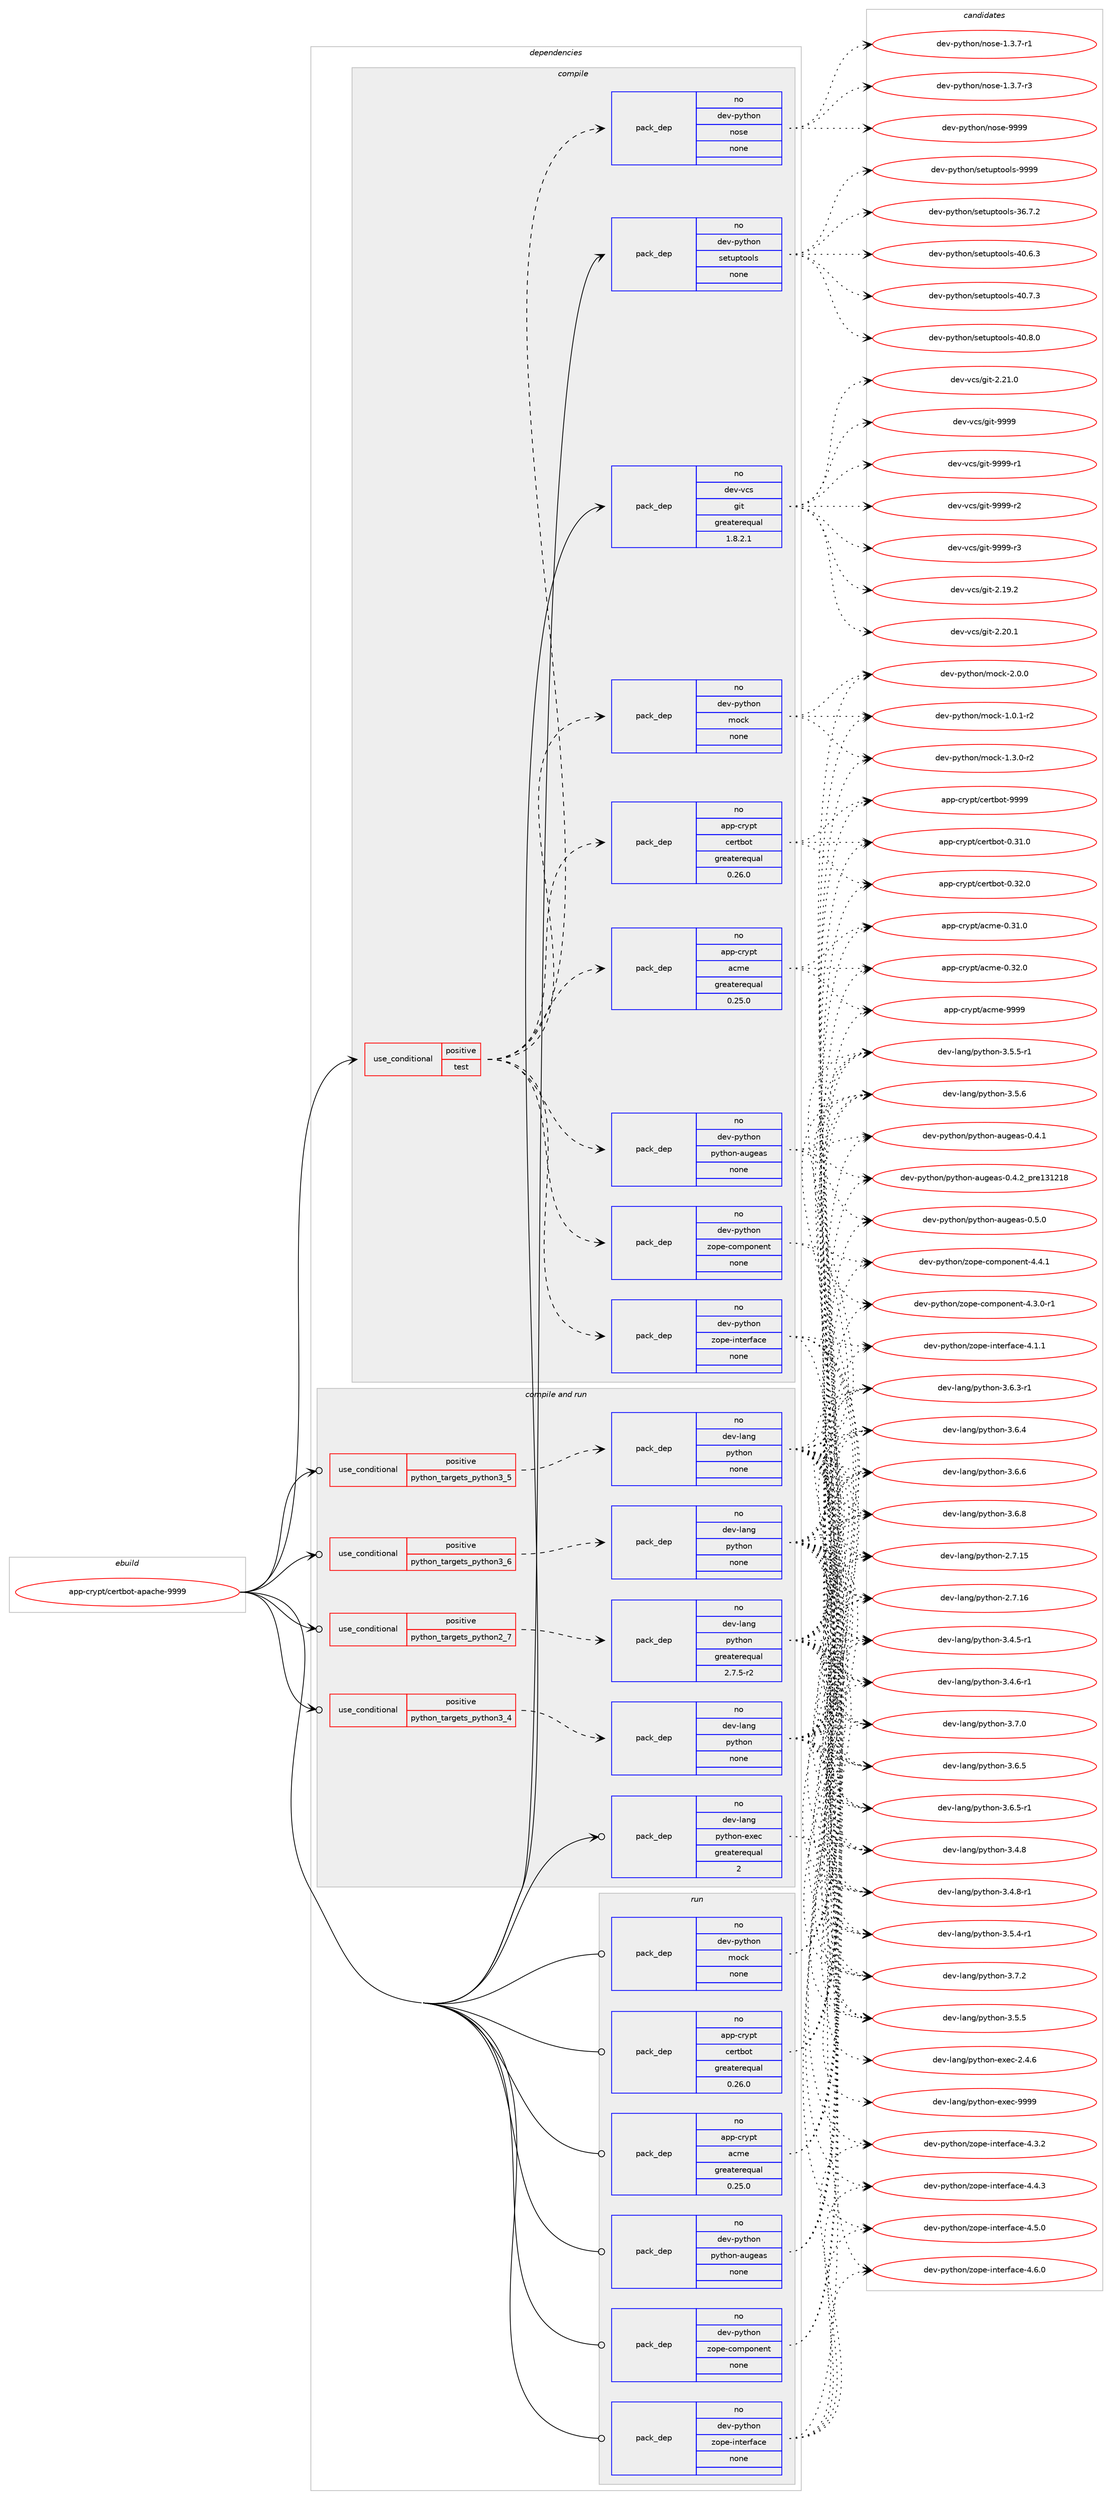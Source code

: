 digraph prolog {

# *************
# Graph options
# *************

newrank=true;
concentrate=true;
compound=true;
graph [rankdir=LR,fontname=Helvetica,fontsize=10,ranksep=1.5];#, ranksep=2.5, nodesep=0.2];
edge  [arrowhead=vee];
node  [fontname=Helvetica,fontsize=10];

# **********
# The ebuild
# **********

subgraph cluster_leftcol {
color=gray;
rank=same;
label=<<i>ebuild</i>>;
id [label="app-crypt/certbot-apache-9999", color=red, width=4, href="../app-crypt/certbot-apache-9999.svg"];
}

# ****************
# The dependencies
# ****************

subgraph cluster_midcol {
color=gray;
label=<<i>dependencies</i>>;
subgraph cluster_compile {
fillcolor="#eeeeee";
style=filled;
label=<<i>compile</i>>;
subgraph cond347575 {
dependency1275216 [label=<<TABLE BORDER="0" CELLBORDER="1" CELLSPACING="0" CELLPADDING="4"><TR><TD ROWSPAN="3" CELLPADDING="10">use_conditional</TD></TR><TR><TD>positive</TD></TR><TR><TD>test</TD></TR></TABLE>>, shape=none, color=red];
subgraph pack907838 {
dependency1275217 [label=<<TABLE BORDER="0" CELLBORDER="1" CELLSPACING="0" CELLPADDING="4" WIDTH="220"><TR><TD ROWSPAN="6" CELLPADDING="30">pack_dep</TD></TR><TR><TD WIDTH="110">no</TD></TR><TR><TD>app-crypt</TD></TR><TR><TD>certbot</TD></TR><TR><TD>greaterequal</TD></TR><TR><TD>0.26.0</TD></TR></TABLE>>, shape=none, color=blue];
}
dependency1275216:e -> dependency1275217:w [weight=20,style="dashed",arrowhead="vee"];
subgraph pack907839 {
dependency1275218 [label=<<TABLE BORDER="0" CELLBORDER="1" CELLSPACING="0" CELLPADDING="4" WIDTH="220"><TR><TD ROWSPAN="6" CELLPADDING="30">pack_dep</TD></TR><TR><TD WIDTH="110">no</TD></TR><TR><TD>app-crypt</TD></TR><TR><TD>acme</TD></TR><TR><TD>greaterequal</TD></TR><TR><TD>0.25.0</TD></TR></TABLE>>, shape=none, color=blue];
}
dependency1275216:e -> dependency1275218:w [weight=20,style="dashed",arrowhead="vee"];
subgraph pack907840 {
dependency1275219 [label=<<TABLE BORDER="0" CELLBORDER="1" CELLSPACING="0" CELLPADDING="4" WIDTH="220"><TR><TD ROWSPAN="6" CELLPADDING="30">pack_dep</TD></TR><TR><TD WIDTH="110">no</TD></TR><TR><TD>dev-python</TD></TR><TR><TD>mock</TD></TR><TR><TD>none</TD></TR><TR><TD></TD></TR></TABLE>>, shape=none, color=blue];
}
dependency1275216:e -> dependency1275219:w [weight=20,style="dashed",arrowhead="vee"];
subgraph pack907841 {
dependency1275220 [label=<<TABLE BORDER="0" CELLBORDER="1" CELLSPACING="0" CELLPADDING="4" WIDTH="220"><TR><TD ROWSPAN="6" CELLPADDING="30">pack_dep</TD></TR><TR><TD WIDTH="110">no</TD></TR><TR><TD>dev-python</TD></TR><TR><TD>python-augeas</TD></TR><TR><TD>none</TD></TR><TR><TD></TD></TR></TABLE>>, shape=none, color=blue];
}
dependency1275216:e -> dependency1275220:w [weight=20,style="dashed",arrowhead="vee"];
subgraph pack907842 {
dependency1275221 [label=<<TABLE BORDER="0" CELLBORDER="1" CELLSPACING="0" CELLPADDING="4" WIDTH="220"><TR><TD ROWSPAN="6" CELLPADDING="30">pack_dep</TD></TR><TR><TD WIDTH="110">no</TD></TR><TR><TD>dev-python</TD></TR><TR><TD>zope-component</TD></TR><TR><TD>none</TD></TR><TR><TD></TD></TR></TABLE>>, shape=none, color=blue];
}
dependency1275216:e -> dependency1275221:w [weight=20,style="dashed",arrowhead="vee"];
subgraph pack907843 {
dependency1275222 [label=<<TABLE BORDER="0" CELLBORDER="1" CELLSPACING="0" CELLPADDING="4" WIDTH="220"><TR><TD ROWSPAN="6" CELLPADDING="30">pack_dep</TD></TR><TR><TD WIDTH="110">no</TD></TR><TR><TD>dev-python</TD></TR><TR><TD>zope-interface</TD></TR><TR><TD>none</TD></TR><TR><TD></TD></TR></TABLE>>, shape=none, color=blue];
}
dependency1275216:e -> dependency1275222:w [weight=20,style="dashed",arrowhead="vee"];
subgraph pack907844 {
dependency1275223 [label=<<TABLE BORDER="0" CELLBORDER="1" CELLSPACING="0" CELLPADDING="4" WIDTH="220"><TR><TD ROWSPAN="6" CELLPADDING="30">pack_dep</TD></TR><TR><TD WIDTH="110">no</TD></TR><TR><TD>dev-python</TD></TR><TR><TD>nose</TD></TR><TR><TD>none</TD></TR><TR><TD></TD></TR></TABLE>>, shape=none, color=blue];
}
dependency1275216:e -> dependency1275223:w [weight=20,style="dashed",arrowhead="vee"];
}
id:e -> dependency1275216:w [weight=20,style="solid",arrowhead="vee"];
subgraph pack907845 {
dependency1275224 [label=<<TABLE BORDER="0" CELLBORDER="1" CELLSPACING="0" CELLPADDING="4" WIDTH="220"><TR><TD ROWSPAN="6" CELLPADDING="30">pack_dep</TD></TR><TR><TD WIDTH="110">no</TD></TR><TR><TD>dev-python</TD></TR><TR><TD>setuptools</TD></TR><TR><TD>none</TD></TR><TR><TD></TD></TR></TABLE>>, shape=none, color=blue];
}
id:e -> dependency1275224:w [weight=20,style="solid",arrowhead="vee"];
subgraph pack907846 {
dependency1275225 [label=<<TABLE BORDER="0" CELLBORDER="1" CELLSPACING="0" CELLPADDING="4" WIDTH="220"><TR><TD ROWSPAN="6" CELLPADDING="30">pack_dep</TD></TR><TR><TD WIDTH="110">no</TD></TR><TR><TD>dev-vcs</TD></TR><TR><TD>git</TD></TR><TR><TD>greaterequal</TD></TR><TR><TD>1.8.2.1</TD></TR></TABLE>>, shape=none, color=blue];
}
id:e -> dependency1275225:w [weight=20,style="solid",arrowhead="vee"];
}
subgraph cluster_compileandrun {
fillcolor="#eeeeee";
style=filled;
label=<<i>compile and run</i>>;
subgraph cond347576 {
dependency1275226 [label=<<TABLE BORDER="0" CELLBORDER="1" CELLSPACING="0" CELLPADDING="4"><TR><TD ROWSPAN="3" CELLPADDING="10">use_conditional</TD></TR><TR><TD>positive</TD></TR><TR><TD>python_targets_python2_7</TD></TR></TABLE>>, shape=none, color=red];
subgraph pack907847 {
dependency1275227 [label=<<TABLE BORDER="0" CELLBORDER="1" CELLSPACING="0" CELLPADDING="4" WIDTH="220"><TR><TD ROWSPAN="6" CELLPADDING="30">pack_dep</TD></TR><TR><TD WIDTH="110">no</TD></TR><TR><TD>dev-lang</TD></TR><TR><TD>python</TD></TR><TR><TD>greaterequal</TD></TR><TR><TD>2.7.5-r2</TD></TR></TABLE>>, shape=none, color=blue];
}
dependency1275226:e -> dependency1275227:w [weight=20,style="dashed",arrowhead="vee"];
}
id:e -> dependency1275226:w [weight=20,style="solid",arrowhead="odotvee"];
subgraph cond347577 {
dependency1275228 [label=<<TABLE BORDER="0" CELLBORDER="1" CELLSPACING="0" CELLPADDING="4"><TR><TD ROWSPAN="3" CELLPADDING="10">use_conditional</TD></TR><TR><TD>positive</TD></TR><TR><TD>python_targets_python3_4</TD></TR></TABLE>>, shape=none, color=red];
subgraph pack907848 {
dependency1275229 [label=<<TABLE BORDER="0" CELLBORDER="1" CELLSPACING="0" CELLPADDING="4" WIDTH="220"><TR><TD ROWSPAN="6" CELLPADDING="30">pack_dep</TD></TR><TR><TD WIDTH="110">no</TD></TR><TR><TD>dev-lang</TD></TR><TR><TD>python</TD></TR><TR><TD>none</TD></TR><TR><TD></TD></TR></TABLE>>, shape=none, color=blue];
}
dependency1275228:e -> dependency1275229:w [weight=20,style="dashed",arrowhead="vee"];
}
id:e -> dependency1275228:w [weight=20,style="solid",arrowhead="odotvee"];
subgraph cond347578 {
dependency1275230 [label=<<TABLE BORDER="0" CELLBORDER="1" CELLSPACING="0" CELLPADDING="4"><TR><TD ROWSPAN="3" CELLPADDING="10">use_conditional</TD></TR><TR><TD>positive</TD></TR><TR><TD>python_targets_python3_5</TD></TR></TABLE>>, shape=none, color=red];
subgraph pack907849 {
dependency1275231 [label=<<TABLE BORDER="0" CELLBORDER="1" CELLSPACING="0" CELLPADDING="4" WIDTH="220"><TR><TD ROWSPAN="6" CELLPADDING="30">pack_dep</TD></TR><TR><TD WIDTH="110">no</TD></TR><TR><TD>dev-lang</TD></TR><TR><TD>python</TD></TR><TR><TD>none</TD></TR><TR><TD></TD></TR></TABLE>>, shape=none, color=blue];
}
dependency1275230:e -> dependency1275231:w [weight=20,style="dashed",arrowhead="vee"];
}
id:e -> dependency1275230:w [weight=20,style="solid",arrowhead="odotvee"];
subgraph cond347579 {
dependency1275232 [label=<<TABLE BORDER="0" CELLBORDER="1" CELLSPACING="0" CELLPADDING="4"><TR><TD ROWSPAN="3" CELLPADDING="10">use_conditional</TD></TR><TR><TD>positive</TD></TR><TR><TD>python_targets_python3_6</TD></TR></TABLE>>, shape=none, color=red];
subgraph pack907850 {
dependency1275233 [label=<<TABLE BORDER="0" CELLBORDER="1" CELLSPACING="0" CELLPADDING="4" WIDTH="220"><TR><TD ROWSPAN="6" CELLPADDING="30">pack_dep</TD></TR><TR><TD WIDTH="110">no</TD></TR><TR><TD>dev-lang</TD></TR><TR><TD>python</TD></TR><TR><TD>none</TD></TR><TR><TD></TD></TR></TABLE>>, shape=none, color=blue];
}
dependency1275232:e -> dependency1275233:w [weight=20,style="dashed",arrowhead="vee"];
}
id:e -> dependency1275232:w [weight=20,style="solid",arrowhead="odotvee"];
subgraph pack907851 {
dependency1275234 [label=<<TABLE BORDER="0" CELLBORDER="1" CELLSPACING="0" CELLPADDING="4" WIDTH="220"><TR><TD ROWSPAN="6" CELLPADDING="30">pack_dep</TD></TR><TR><TD WIDTH="110">no</TD></TR><TR><TD>dev-lang</TD></TR><TR><TD>python-exec</TD></TR><TR><TD>greaterequal</TD></TR><TR><TD>2</TD></TR></TABLE>>, shape=none, color=blue];
}
id:e -> dependency1275234:w [weight=20,style="solid",arrowhead="odotvee"];
}
subgraph cluster_run {
fillcolor="#eeeeee";
style=filled;
label=<<i>run</i>>;
subgraph pack907852 {
dependency1275235 [label=<<TABLE BORDER="0" CELLBORDER="1" CELLSPACING="0" CELLPADDING="4" WIDTH="220"><TR><TD ROWSPAN="6" CELLPADDING="30">pack_dep</TD></TR><TR><TD WIDTH="110">no</TD></TR><TR><TD>app-crypt</TD></TR><TR><TD>acme</TD></TR><TR><TD>greaterequal</TD></TR><TR><TD>0.25.0</TD></TR></TABLE>>, shape=none, color=blue];
}
id:e -> dependency1275235:w [weight=20,style="solid",arrowhead="odot"];
subgraph pack907853 {
dependency1275236 [label=<<TABLE BORDER="0" CELLBORDER="1" CELLSPACING="0" CELLPADDING="4" WIDTH="220"><TR><TD ROWSPAN="6" CELLPADDING="30">pack_dep</TD></TR><TR><TD WIDTH="110">no</TD></TR><TR><TD>app-crypt</TD></TR><TR><TD>certbot</TD></TR><TR><TD>greaterequal</TD></TR><TR><TD>0.26.0</TD></TR></TABLE>>, shape=none, color=blue];
}
id:e -> dependency1275236:w [weight=20,style="solid",arrowhead="odot"];
subgraph pack907854 {
dependency1275237 [label=<<TABLE BORDER="0" CELLBORDER="1" CELLSPACING="0" CELLPADDING="4" WIDTH="220"><TR><TD ROWSPAN="6" CELLPADDING="30">pack_dep</TD></TR><TR><TD WIDTH="110">no</TD></TR><TR><TD>dev-python</TD></TR><TR><TD>mock</TD></TR><TR><TD>none</TD></TR><TR><TD></TD></TR></TABLE>>, shape=none, color=blue];
}
id:e -> dependency1275237:w [weight=20,style="solid",arrowhead="odot"];
subgraph pack907855 {
dependency1275238 [label=<<TABLE BORDER="0" CELLBORDER="1" CELLSPACING="0" CELLPADDING="4" WIDTH="220"><TR><TD ROWSPAN="6" CELLPADDING="30">pack_dep</TD></TR><TR><TD WIDTH="110">no</TD></TR><TR><TD>dev-python</TD></TR><TR><TD>python-augeas</TD></TR><TR><TD>none</TD></TR><TR><TD></TD></TR></TABLE>>, shape=none, color=blue];
}
id:e -> dependency1275238:w [weight=20,style="solid",arrowhead="odot"];
subgraph pack907856 {
dependency1275239 [label=<<TABLE BORDER="0" CELLBORDER="1" CELLSPACING="0" CELLPADDING="4" WIDTH="220"><TR><TD ROWSPAN="6" CELLPADDING="30">pack_dep</TD></TR><TR><TD WIDTH="110">no</TD></TR><TR><TD>dev-python</TD></TR><TR><TD>zope-component</TD></TR><TR><TD>none</TD></TR><TR><TD></TD></TR></TABLE>>, shape=none, color=blue];
}
id:e -> dependency1275239:w [weight=20,style="solid",arrowhead="odot"];
subgraph pack907857 {
dependency1275240 [label=<<TABLE BORDER="0" CELLBORDER="1" CELLSPACING="0" CELLPADDING="4" WIDTH="220"><TR><TD ROWSPAN="6" CELLPADDING="30">pack_dep</TD></TR><TR><TD WIDTH="110">no</TD></TR><TR><TD>dev-python</TD></TR><TR><TD>zope-interface</TD></TR><TR><TD>none</TD></TR><TR><TD></TD></TR></TABLE>>, shape=none, color=blue];
}
id:e -> dependency1275240:w [weight=20,style="solid",arrowhead="odot"];
}
}

# **************
# The candidates
# **************

subgraph cluster_choices {
rank=same;
color=gray;
label=<<i>candidates</i>>;

subgraph choice907838 {
color=black;
nodesep=1;
choice97112112459911412111211647991011141169811111645484651494648 [label="app-crypt/certbot-0.31.0", color=red, width=4,href="../app-crypt/certbot-0.31.0.svg"];
choice97112112459911412111211647991011141169811111645484651504648 [label="app-crypt/certbot-0.32.0", color=red, width=4,href="../app-crypt/certbot-0.32.0.svg"];
choice9711211245991141211121164799101114116981111164557575757 [label="app-crypt/certbot-9999", color=red, width=4,href="../app-crypt/certbot-9999.svg"];
dependency1275217:e -> choice97112112459911412111211647991011141169811111645484651494648:w [style=dotted,weight="100"];
dependency1275217:e -> choice97112112459911412111211647991011141169811111645484651504648:w [style=dotted,weight="100"];
dependency1275217:e -> choice9711211245991141211121164799101114116981111164557575757:w [style=dotted,weight="100"];
}
subgraph choice907839 {
color=black;
nodesep=1;
choice97112112459911412111211647979910910145484651494648 [label="app-crypt/acme-0.31.0", color=red, width=4,href="../app-crypt/acme-0.31.0.svg"];
choice97112112459911412111211647979910910145484651504648 [label="app-crypt/acme-0.32.0", color=red, width=4,href="../app-crypt/acme-0.32.0.svg"];
choice9711211245991141211121164797991091014557575757 [label="app-crypt/acme-9999", color=red, width=4,href="../app-crypt/acme-9999.svg"];
dependency1275218:e -> choice97112112459911412111211647979910910145484651494648:w [style=dotted,weight="100"];
dependency1275218:e -> choice97112112459911412111211647979910910145484651504648:w [style=dotted,weight="100"];
dependency1275218:e -> choice9711211245991141211121164797991091014557575757:w [style=dotted,weight="100"];
}
subgraph choice907840 {
color=black;
nodesep=1;
choice1001011184511212111610411111047109111991074549464846494511450 [label="dev-python/mock-1.0.1-r2", color=red, width=4,href="../dev-python/mock-1.0.1-r2.svg"];
choice1001011184511212111610411111047109111991074549465146484511450 [label="dev-python/mock-1.3.0-r2", color=red, width=4,href="../dev-python/mock-1.3.0-r2.svg"];
choice100101118451121211161041111104710911199107455046484648 [label="dev-python/mock-2.0.0", color=red, width=4,href="../dev-python/mock-2.0.0.svg"];
dependency1275219:e -> choice1001011184511212111610411111047109111991074549464846494511450:w [style=dotted,weight="100"];
dependency1275219:e -> choice1001011184511212111610411111047109111991074549465146484511450:w [style=dotted,weight="100"];
dependency1275219:e -> choice100101118451121211161041111104710911199107455046484648:w [style=dotted,weight="100"];
}
subgraph choice907841 {
color=black;
nodesep=1;
choice1001011184511212111610411111047112121116104111110459711710310197115454846524649 [label="dev-python/python-augeas-0.4.1", color=red, width=4,href="../dev-python/python-augeas-0.4.1.svg"];
choice100101118451121211161041111104711212111610411111045971171031019711545484652465095112114101495149504956 [label="dev-python/python-augeas-0.4.2_pre131218", color=red, width=4,href="../dev-python/python-augeas-0.4.2_pre131218.svg"];
choice1001011184511212111610411111047112121116104111110459711710310197115454846534648 [label="dev-python/python-augeas-0.5.0", color=red, width=4,href="../dev-python/python-augeas-0.5.0.svg"];
dependency1275220:e -> choice1001011184511212111610411111047112121116104111110459711710310197115454846524649:w [style=dotted,weight="100"];
dependency1275220:e -> choice100101118451121211161041111104711212111610411111045971171031019711545484652465095112114101495149504956:w [style=dotted,weight="100"];
dependency1275220:e -> choice1001011184511212111610411111047112121116104111110459711710310197115454846534648:w [style=dotted,weight="100"];
}
subgraph choice907842 {
color=black;
nodesep=1;
choice100101118451121211161041111104712211111210145991111091121111101011101164552465146484511449 [label="dev-python/zope-component-4.3.0-r1", color=red, width=4,href="../dev-python/zope-component-4.3.0-r1.svg"];
choice10010111845112121116104111110471221111121014599111109112111110101110116455246524649 [label="dev-python/zope-component-4.4.1", color=red, width=4,href="../dev-python/zope-component-4.4.1.svg"];
dependency1275221:e -> choice100101118451121211161041111104712211111210145991111091121111101011101164552465146484511449:w [style=dotted,weight="100"];
dependency1275221:e -> choice10010111845112121116104111110471221111121014599111109112111110101110116455246524649:w [style=dotted,weight="100"];
}
subgraph choice907843 {
color=black;
nodesep=1;
choice1001011184511212111610411111047122111112101451051101161011141029799101455246494649 [label="dev-python/zope-interface-4.1.1", color=red, width=4,href="../dev-python/zope-interface-4.1.1.svg"];
choice1001011184511212111610411111047122111112101451051101161011141029799101455246514650 [label="dev-python/zope-interface-4.3.2", color=red, width=4,href="../dev-python/zope-interface-4.3.2.svg"];
choice1001011184511212111610411111047122111112101451051101161011141029799101455246524651 [label="dev-python/zope-interface-4.4.3", color=red, width=4,href="../dev-python/zope-interface-4.4.3.svg"];
choice1001011184511212111610411111047122111112101451051101161011141029799101455246534648 [label="dev-python/zope-interface-4.5.0", color=red, width=4,href="../dev-python/zope-interface-4.5.0.svg"];
choice1001011184511212111610411111047122111112101451051101161011141029799101455246544648 [label="dev-python/zope-interface-4.6.0", color=red, width=4,href="../dev-python/zope-interface-4.6.0.svg"];
dependency1275222:e -> choice1001011184511212111610411111047122111112101451051101161011141029799101455246494649:w [style=dotted,weight="100"];
dependency1275222:e -> choice1001011184511212111610411111047122111112101451051101161011141029799101455246514650:w [style=dotted,weight="100"];
dependency1275222:e -> choice1001011184511212111610411111047122111112101451051101161011141029799101455246524651:w [style=dotted,weight="100"];
dependency1275222:e -> choice1001011184511212111610411111047122111112101451051101161011141029799101455246534648:w [style=dotted,weight="100"];
dependency1275222:e -> choice1001011184511212111610411111047122111112101451051101161011141029799101455246544648:w [style=dotted,weight="100"];
}
subgraph choice907844 {
color=black;
nodesep=1;
choice10010111845112121116104111110471101111151014549465146554511449 [label="dev-python/nose-1.3.7-r1", color=red, width=4,href="../dev-python/nose-1.3.7-r1.svg"];
choice10010111845112121116104111110471101111151014549465146554511451 [label="dev-python/nose-1.3.7-r3", color=red, width=4,href="../dev-python/nose-1.3.7-r3.svg"];
choice10010111845112121116104111110471101111151014557575757 [label="dev-python/nose-9999", color=red, width=4,href="../dev-python/nose-9999.svg"];
dependency1275223:e -> choice10010111845112121116104111110471101111151014549465146554511449:w [style=dotted,weight="100"];
dependency1275223:e -> choice10010111845112121116104111110471101111151014549465146554511451:w [style=dotted,weight="100"];
dependency1275223:e -> choice10010111845112121116104111110471101111151014557575757:w [style=dotted,weight="100"];
}
subgraph choice907845 {
color=black;
nodesep=1;
choice100101118451121211161041111104711510111611711211611111110811545515446554650 [label="dev-python/setuptools-36.7.2", color=red, width=4,href="../dev-python/setuptools-36.7.2.svg"];
choice100101118451121211161041111104711510111611711211611111110811545524846544651 [label="dev-python/setuptools-40.6.3", color=red, width=4,href="../dev-python/setuptools-40.6.3.svg"];
choice100101118451121211161041111104711510111611711211611111110811545524846554651 [label="dev-python/setuptools-40.7.3", color=red, width=4,href="../dev-python/setuptools-40.7.3.svg"];
choice100101118451121211161041111104711510111611711211611111110811545524846564648 [label="dev-python/setuptools-40.8.0", color=red, width=4,href="../dev-python/setuptools-40.8.0.svg"];
choice10010111845112121116104111110471151011161171121161111111081154557575757 [label="dev-python/setuptools-9999", color=red, width=4,href="../dev-python/setuptools-9999.svg"];
dependency1275224:e -> choice100101118451121211161041111104711510111611711211611111110811545515446554650:w [style=dotted,weight="100"];
dependency1275224:e -> choice100101118451121211161041111104711510111611711211611111110811545524846544651:w [style=dotted,weight="100"];
dependency1275224:e -> choice100101118451121211161041111104711510111611711211611111110811545524846554651:w [style=dotted,weight="100"];
dependency1275224:e -> choice100101118451121211161041111104711510111611711211611111110811545524846564648:w [style=dotted,weight="100"];
dependency1275224:e -> choice10010111845112121116104111110471151011161171121161111111081154557575757:w [style=dotted,weight="100"];
}
subgraph choice907846 {
color=black;
nodesep=1;
choice10010111845118991154710310511645504649574650 [label="dev-vcs/git-2.19.2", color=red, width=4,href="../dev-vcs/git-2.19.2.svg"];
choice10010111845118991154710310511645504650484649 [label="dev-vcs/git-2.20.1", color=red, width=4,href="../dev-vcs/git-2.20.1.svg"];
choice10010111845118991154710310511645504650494648 [label="dev-vcs/git-2.21.0", color=red, width=4,href="../dev-vcs/git-2.21.0.svg"];
choice1001011184511899115471031051164557575757 [label="dev-vcs/git-9999", color=red, width=4,href="../dev-vcs/git-9999.svg"];
choice10010111845118991154710310511645575757574511449 [label="dev-vcs/git-9999-r1", color=red, width=4,href="../dev-vcs/git-9999-r1.svg"];
choice10010111845118991154710310511645575757574511450 [label="dev-vcs/git-9999-r2", color=red, width=4,href="../dev-vcs/git-9999-r2.svg"];
choice10010111845118991154710310511645575757574511451 [label="dev-vcs/git-9999-r3", color=red, width=4,href="../dev-vcs/git-9999-r3.svg"];
dependency1275225:e -> choice10010111845118991154710310511645504649574650:w [style=dotted,weight="100"];
dependency1275225:e -> choice10010111845118991154710310511645504650484649:w [style=dotted,weight="100"];
dependency1275225:e -> choice10010111845118991154710310511645504650494648:w [style=dotted,weight="100"];
dependency1275225:e -> choice1001011184511899115471031051164557575757:w [style=dotted,weight="100"];
dependency1275225:e -> choice10010111845118991154710310511645575757574511449:w [style=dotted,weight="100"];
dependency1275225:e -> choice10010111845118991154710310511645575757574511450:w [style=dotted,weight="100"];
dependency1275225:e -> choice10010111845118991154710310511645575757574511451:w [style=dotted,weight="100"];
}
subgraph choice907847 {
color=black;
nodesep=1;
choice10010111845108971101034711212111610411111045504655464953 [label="dev-lang/python-2.7.15", color=red, width=4,href="../dev-lang/python-2.7.15.svg"];
choice10010111845108971101034711212111610411111045504655464954 [label="dev-lang/python-2.7.16", color=red, width=4,href="../dev-lang/python-2.7.16.svg"];
choice1001011184510897110103471121211161041111104551465246534511449 [label="dev-lang/python-3.4.5-r1", color=red, width=4,href="../dev-lang/python-3.4.5-r1.svg"];
choice1001011184510897110103471121211161041111104551465246544511449 [label="dev-lang/python-3.4.6-r1", color=red, width=4,href="../dev-lang/python-3.4.6-r1.svg"];
choice100101118451089711010347112121116104111110455146524656 [label="dev-lang/python-3.4.8", color=red, width=4,href="../dev-lang/python-3.4.8.svg"];
choice1001011184510897110103471121211161041111104551465246564511449 [label="dev-lang/python-3.4.8-r1", color=red, width=4,href="../dev-lang/python-3.4.8-r1.svg"];
choice1001011184510897110103471121211161041111104551465346524511449 [label="dev-lang/python-3.5.4-r1", color=red, width=4,href="../dev-lang/python-3.5.4-r1.svg"];
choice100101118451089711010347112121116104111110455146534653 [label="dev-lang/python-3.5.5", color=red, width=4,href="../dev-lang/python-3.5.5.svg"];
choice1001011184510897110103471121211161041111104551465346534511449 [label="dev-lang/python-3.5.5-r1", color=red, width=4,href="../dev-lang/python-3.5.5-r1.svg"];
choice100101118451089711010347112121116104111110455146534654 [label="dev-lang/python-3.5.6", color=red, width=4,href="../dev-lang/python-3.5.6.svg"];
choice1001011184510897110103471121211161041111104551465446514511449 [label="dev-lang/python-3.6.3-r1", color=red, width=4,href="../dev-lang/python-3.6.3-r1.svg"];
choice100101118451089711010347112121116104111110455146544652 [label="dev-lang/python-3.6.4", color=red, width=4,href="../dev-lang/python-3.6.4.svg"];
choice100101118451089711010347112121116104111110455146544653 [label="dev-lang/python-3.6.5", color=red, width=4,href="../dev-lang/python-3.6.5.svg"];
choice1001011184510897110103471121211161041111104551465446534511449 [label="dev-lang/python-3.6.5-r1", color=red, width=4,href="../dev-lang/python-3.6.5-r1.svg"];
choice100101118451089711010347112121116104111110455146544654 [label="dev-lang/python-3.6.6", color=red, width=4,href="../dev-lang/python-3.6.6.svg"];
choice100101118451089711010347112121116104111110455146544656 [label="dev-lang/python-3.6.8", color=red, width=4,href="../dev-lang/python-3.6.8.svg"];
choice100101118451089711010347112121116104111110455146554648 [label="dev-lang/python-3.7.0", color=red, width=4,href="../dev-lang/python-3.7.0.svg"];
choice100101118451089711010347112121116104111110455146554650 [label="dev-lang/python-3.7.2", color=red, width=4,href="../dev-lang/python-3.7.2.svg"];
dependency1275227:e -> choice10010111845108971101034711212111610411111045504655464953:w [style=dotted,weight="100"];
dependency1275227:e -> choice10010111845108971101034711212111610411111045504655464954:w [style=dotted,weight="100"];
dependency1275227:e -> choice1001011184510897110103471121211161041111104551465246534511449:w [style=dotted,weight="100"];
dependency1275227:e -> choice1001011184510897110103471121211161041111104551465246544511449:w [style=dotted,weight="100"];
dependency1275227:e -> choice100101118451089711010347112121116104111110455146524656:w [style=dotted,weight="100"];
dependency1275227:e -> choice1001011184510897110103471121211161041111104551465246564511449:w [style=dotted,weight="100"];
dependency1275227:e -> choice1001011184510897110103471121211161041111104551465346524511449:w [style=dotted,weight="100"];
dependency1275227:e -> choice100101118451089711010347112121116104111110455146534653:w [style=dotted,weight="100"];
dependency1275227:e -> choice1001011184510897110103471121211161041111104551465346534511449:w [style=dotted,weight="100"];
dependency1275227:e -> choice100101118451089711010347112121116104111110455146534654:w [style=dotted,weight="100"];
dependency1275227:e -> choice1001011184510897110103471121211161041111104551465446514511449:w [style=dotted,weight="100"];
dependency1275227:e -> choice100101118451089711010347112121116104111110455146544652:w [style=dotted,weight="100"];
dependency1275227:e -> choice100101118451089711010347112121116104111110455146544653:w [style=dotted,weight="100"];
dependency1275227:e -> choice1001011184510897110103471121211161041111104551465446534511449:w [style=dotted,weight="100"];
dependency1275227:e -> choice100101118451089711010347112121116104111110455146544654:w [style=dotted,weight="100"];
dependency1275227:e -> choice100101118451089711010347112121116104111110455146544656:w [style=dotted,weight="100"];
dependency1275227:e -> choice100101118451089711010347112121116104111110455146554648:w [style=dotted,weight="100"];
dependency1275227:e -> choice100101118451089711010347112121116104111110455146554650:w [style=dotted,weight="100"];
}
subgraph choice907848 {
color=black;
nodesep=1;
choice10010111845108971101034711212111610411111045504655464953 [label="dev-lang/python-2.7.15", color=red, width=4,href="../dev-lang/python-2.7.15.svg"];
choice10010111845108971101034711212111610411111045504655464954 [label="dev-lang/python-2.7.16", color=red, width=4,href="../dev-lang/python-2.7.16.svg"];
choice1001011184510897110103471121211161041111104551465246534511449 [label="dev-lang/python-3.4.5-r1", color=red, width=4,href="../dev-lang/python-3.4.5-r1.svg"];
choice1001011184510897110103471121211161041111104551465246544511449 [label="dev-lang/python-3.4.6-r1", color=red, width=4,href="../dev-lang/python-3.4.6-r1.svg"];
choice100101118451089711010347112121116104111110455146524656 [label="dev-lang/python-3.4.8", color=red, width=4,href="../dev-lang/python-3.4.8.svg"];
choice1001011184510897110103471121211161041111104551465246564511449 [label="dev-lang/python-3.4.8-r1", color=red, width=4,href="../dev-lang/python-3.4.8-r1.svg"];
choice1001011184510897110103471121211161041111104551465346524511449 [label="dev-lang/python-3.5.4-r1", color=red, width=4,href="../dev-lang/python-3.5.4-r1.svg"];
choice100101118451089711010347112121116104111110455146534653 [label="dev-lang/python-3.5.5", color=red, width=4,href="../dev-lang/python-3.5.5.svg"];
choice1001011184510897110103471121211161041111104551465346534511449 [label="dev-lang/python-3.5.5-r1", color=red, width=4,href="../dev-lang/python-3.5.5-r1.svg"];
choice100101118451089711010347112121116104111110455146534654 [label="dev-lang/python-3.5.6", color=red, width=4,href="../dev-lang/python-3.5.6.svg"];
choice1001011184510897110103471121211161041111104551465446514511449 [label="dev-lang/python-3.6.3-r1", color=red, width=4,href="../dev-lang/python-3.6.3-r1.svg"];
choice100101118451089711010347112121116104111110455146544652 [label="dev-lang/python-3.6.4", color=red, width=4,href="../dev-lang/python-3.6.4.svg"];
choice100101118451089711010347112121116104111110455146544653 [label="dev-lang/python-3.6.5", color=red, width=4,href="../dev-lang/python-3.6.5.svg"];
choice1001011184510897110103471121211161041111104551465446534511449 [label="dev-lang/python-3.6.5-r1", color=red, width=4,href="../dev-lang/python-3.6.5-r1.svg"];
choice100101118451089711010347112121116104111110455146544654 [label="dev-lang/python-3.6.6", color=red, width=4,href="../dev-lang/python-3.6.6.svg"];
choice100101118451089711010347112121116104111110455146544656 [label="dev-lang/python-3.6.8", color=red, width=4,href="../dev-lang/python-3.6.8.svg"];
choice100101118451089711010347112121116104111110455146554648 [label="dev-lang/python-3.7.0", color=red, width=4,href="../dev-lang/python-3.7.0.svg"];
choice100101118451089711010347112121116104111110455146554650 [label="dev-lang/python-3.7.2", color=red, width=4,href="../dev-lang/python-3.7.2.svg"];
dependency1275229:e -> choice10010111845108971101034711212111610411111045504655464953:w [style=dotted,weight="100"];
dependency1275229:e -> choice10010111845108971101034711212111610411111045504655464954:w [style=dotted,weight="100"];
dependency1275229:e -> choice1001011184510897110103471121211161041111104551465246534511449:w [style=dotted,weight="100"];
dependency1275229:e -> choice1001011184510897110103471121211161041111104551465246544511449:w [style=dotted,weight="100"];
dependency1275229:e -> choice100101118451089711010347112121116104111110455146524656:w [style=dotted,weight="100"];
dependency1275229:e -> choice1001011184510897110103471121211161041111104551465246564511449:w [style=dotted,weight="100"];
dependency1275229:e -> choice1001011184510897110103471121211161041111104551465346524511449:w [style=dotted,weight="100"];
dependency1275229:e -> choice100101118451089711010347112121116104111110455146534653:w [style=dotted,weight="100"];
dependency1275229:e -> choice1001011184510897110103471121211161041111104551465346534511449:w [style=dotted,weight="100"];
dependency1275229:e -> choice100101118451089711010347112121116104111110455146534654:w [style=dotted,weight="100"];
dependency1275229:e -> choice1001011184510897110103471121211161041111104551465446514511449:w [style=dotted,weight="100"];
dependency1275229:e -> choice100101118451089711010347112121116104111110455146544652:w [style=dotted,weight="100"];
dependency1275229:e -> choice100101118451089711010347112121116104111110455146544653:w [style=dotted,weight="100"];
dependency1275229:e -> choice1001011184510897110103471121211161041111104551465446534511449:w [style=dotted,weight="100"];
dependency1275229:e -> choice100101118451089711010347112121116104111110455146544654:w [style=dotted,weight="100"];
dependency1275229:e -> choice100101118451089711010347112121116104111110455146544656:w [style=dotted,weight="100"];
dependency1275229:e -> choice100101118451089711010347112121116104111110455146554648:w [style=dotted,weight="100"];
dependency1275229:e -> choice100101118451089711010347112121116104111110455146554650:w [style=dotted,weight="100"];
}
subgraph choice907849 {
color=black;
nodesep=1;
choice10010111845108971101034711212111610411111045504655464953 [label="dev-lang/python-2.7.15", color=red, width=4,href="../dev-lang/python-2.7.15.svg"];
choice10010111845108971101034711212111610411111045504655464954 [label="dev-lang/python-2.7.16", color=red, width=4,href="../dev-lang/python-2.7.16.svg"];
choice1001011184510897110103471121211161041111104551465246534511449 [label="dev-lang/python-3.4.5-r1", color=red, width=4,href="../dev-lang/python-3.4.5-r1.svg"];
choice1001011184510897110103471121211161041111104551465246544511449 [label="dev-lang/python-3.4.6-r1", color=red, width=4,href="../dev-lang/python-3.4.6-r1.svg"];
choice100101118451089711010347112121116104111110455146524656 [label="dev-lang/python-3.4.8", color=red, width=4,href="../dev-lang/python-3.4.8.svg"];
choice1001011184510897110103471121211161041111104551465246564511449 [label="dev-lang/python-3.4.8-r1", color=red, width=4,href="../dev-lang/python-3.4.8-r1.svg"];
choice1001011184510897110103471121211161041111104551465346524511449 [label="dev-lang/python-3.5.4-r1", color=red, width=4,href="../dev-lang/python-3.5.4-r1.svg"];
choice100101118451089711010347112121116104111110455146534653 [label="dev-lang/python-3.5.5", color=red, width=4,href="../dev-lang/python-3.5.5.svg"];
choice1001011184510897110103471121211161041111104551465346534511449 [label="dev-lang/python-3.5.5-r1", color=red, width=4,href="../dev-lang/python-3.5.5-r1.svg"];
choice100101118451089711010347112121116104111110455146534654 [label="dev-lang/python-3.5.6", color=red, width=4,href="../dev-lang/python-3.5.6.svg"];
choice1001011184510897110103471121211161041111104551465446514511449 [label="dev-lang/python-3.6.3-r1", color=red, width=4,href="../dev-lang/python-3.6.3-r1.svg"];
choice100101118451089711010347112121116104111110455146544652 [label="dev-lang/python-3.6.4", color=red, width=4,href="../dev-lang/python-3.6.4.svg"];
choice100101118451089711010347112121116104111110455146544653 [label="dev-lang/python-3.6.5", color=red, width=4,href="../dev-lang/python-3.6.5.svg"];
choice1001011184510897110103471121211161041111104551465446534511449 [label="dev-lang/python-3.6.5-r1", color=red, width=4,href="../dev-lang/python-3.6.5-r1.svg"];
choice100101118451089711010347112121116104111110455146544654 [label="dev-lang/python-3.6.6", color=red, width=4,href="../dev-lang/python-3.6.6.svg"];
choice100101118451089711010347112121116104111110455146544656 [label="dev-lang/python-3.6.8", color=red, width=4,href="../dev-lang/python-3.6.8.svg"];
choice100101118451089711010347112121116104111110455146554648 [label="dev-lang/python-3.7.0", color=red, width=4,href="../dev-lang/python-3.7.0.svg"];
choice100101118451089711010347112121116104111110455146554650 [label="dev-lang/python-3.7.2", color=red, width=4,href="../dev-lang/python-3.7.2.svg"];
dependency1275231:e -> choice10010111845108971101034711212111610411111045504655464953:w [style=dotted,weight="100"];
dependency1275231:e -> choice10010111845108971101034711212111610411111045504655464954:w [style=dotted,weight="100"];
dependency1275231:e -> choice1001011184510897110103471121211161041111104551465246534511449:w [style=dotted,weight="100"];
dependency1275231:e -> choice1001011184510897110103471121211161041111104551465246544511449:w [style=dotted,weight="100"];
dependency1275231:e -> choice100101118451089711010347112121116104111110455146524656:w [style=dotted,weight="100"];
dependency1275231:e -> choice1001011184510897110103471121211161041111104551465246564511449:w [style=dotted,weight="100"];
dependency1275231:e -> choice1001011184510897110103471121211161041111104551465346524511449:w [style=dotted,weight="100"];
dependency1275231:e -> choice100101118451089711010347112121116104111110455146534653:w [style=dotted,weight="100"];
dependency1275231:e -> choice1001011184510897110103471121211161041111104551465346534511449:w [style=dotted,weight="100"];
dependency1275231:e -> choice100101118451089711010347112121116104111110455146534654:w [style=dotted,weight="100"];
dependency1275231:e -> choice1001011184510897110103471121211161041111104551465446514511449:w [style=dotted,weight="100"];
dependency1275231:e -> choice100101118451089711010347112121116104111110455146544652:w [style=dotted,weight="100"];
dependency1275231:e -> choice100101118451089711010347112121116104111110455146544653:w [style=dotted,weight="100"];
dependency1275231:e -> choice1001011184510897110103471121211161041111104551465446534511449:w [style=dotted,weight="100"];
dependency1275231:e -> choice100101118451089711010347112121116104111110455146544654:w [style=dotted,weight="100"];
dependency1275231:e -> choice100101118451089711010347112121116104111110455146544656:w [style=dotted,weight="100"];
dependency1275231:e -> choice100101118451089711010347112121116104111110455146554648:w [style=dotted,weight="100"];
dependency1275231:e -> choice100101118451089711010347112121116104111110455146554650:w [style=dotted,weight="100"];
}
subgraph choice907850 {
color=black;
nodesep=1;
choice10010111845108971101034711212111610411111045504655464953 [label="dev-lang/python-2.7.15", color=red, width=4,href="../dev-lang/python-2.7.15.svg"];
choice10010111845108971101034711212111610411111045504655464954 [label="dev-lang/python-2.7.16", color=red, width=4,href="../dev-lang/python-2.7.16.svg"];
choice1001011184510897110103471121211161041111104551465246534511449 [label="dev-lang/python-3.4.5-r1", color=red, width=4,href="../dev-lang/python-3.4.5-r1.svg"];
choice1001011184510897110103471121211161041111104551465246544511449 [label="dev-lang/python-3.4.6-r1", color=red, width=4,href="../dev-lang/python-3.4.6-r1.svg"];
choice100101118451089711010347112121116104111110455146524656 [label="dev-lang/python-3.4.8", color=red, width=4,href="../dev-lang/python-3.4.8.svg"];
choice1001011184510897110103471121211161041111104551465246564511449 [label="dev-lang/python-3.4.8-r1", color=red, width=4,href="../dev-lang/python-3.4.8-r1.svg"];
choice1001011184510897110103471121211161041111104551465346524511449 [label="dev-lang/python-3.5.4-r1", color=red, width=4,href="../dev-lang/python-3.5.4-r1.svg"];
choice100101118451089711010347112121116104111110455146534653 [label="dev-lang/python-3.5.5", color=red, width=4,href="../dev-lang/python-3.5.5.svg"];
choice1001011184510897110103471121211161041111104551465346534511449 [label="dev-lang/python-3.5.5-r1", color=red, width=4,href="../dev-lang/python-3.5.5-r1.svg"];
choice100101118451089711010347112121116104111110455146534654 [label="dev-lang/python-3.5.6", color=red, width=4,href="../dev-lang/python-3.5.6.svg"];
choice1001011184510897110103471121211161041111104551465446514511449 [label="dev-lang/python-3.6.3-r1", color=red, width=4,href="../dev-lang/python-3.6.3-r1.svg"];
choice100101118451089711010347112121116104111110455146544652 [label="dev-lang/python-3.6.4", color=red, width=4,href="../dev-lang/python-3.6.4.svg"];
choice100101118451089711010347112121116104111110455146544653 [label="dev-lang/python-3.6.5", color=red, width=4,href="../dev-lang/python-3.6.5.svg"];
choice1001011184510897110103471121211161041111104551465446534511449 [label="dev-lang/python-3.6.5-r1", color=red, width=4,href="../dev-lang/python-3.6.5-r1.svg"];
choice100101118451089711010347112121116104111110455146544654 [label="dev-lang/python-3.6.6", color=red, width=4,href="../dev-lang/python-3.6.6.svg"];
choice100101118451089711010347112121116104111110455146544656 [label="dev-lang/python-3.6.8", color=red, width=4,href="../dev-lang/python-3.6.8.svg"];
choice100101118451089711010347112121116104111110455146554648 [label="dev-lang/python-3.7.0", color=red, width=4,href="../dev-lang/python-3.7.0.svg"];
choice100101118451089711010347112121116104111110455146554650 [label="dev-lang/python-3.7.2", color=red, width=4,href="../dev-lang/python-3.7.2.svg"];
dependency1275233:e -> choice10010111845108971101034711212111610411111045504655464953:w [style=dotted,weight="100"];
dependency1275233:e -> choice10010111845108971101034711212111610411111045504655464954:w [style=dotted,weight="100"];
dependency1275233:e -> choice1001011184510897110103471121211161041111104551465246534511449:w [style=dotted,weight="100"];
dependency1275233:e -> choice1001011184510897110103471121211161041111104551465246544511449:w [style=dotted,weight="100"];
dependency1275233:e -> choice100101118451089711010347112121116104111110455146524656:w [style=dotted,weight="100"];
dependency1275233:e -> choice1001011184510897110103471121211161041111104551465246564511449:w [style=dotted,weight="100"];
dependency1275233:e -> choice1001011184510897110103471121211161041111104551465346524511449:w [style=dotted,weight="100"];
dependency1275233:e -> choice100101118451089711010347112121116104111110455146534653:w [style=dotted,weight="100"];
dependency1275233:e -> choice1001011184510897110103471121211161041111104551465346534511449:w [style=dotted,weight="100"];
dependency1275233:e -> choice100101118451089711010347112121116104111110455146534654:w [style=dotted,weight="100"];
dependency1275233:e -> choice1001011184510897110103471121211161041111104551465446514511449:w [style=dotted,weight="100"];
dependency1275233:e -> choice100101118451089711010347112121116104111110455146544652:w [style=dotted,weight="100"];
dependency1275233:e -> choice100101118451089711010347112121116104111110455146544653:w [style=dotted,weight="100"];
dependency1275233:e -> choice1001011184510897110103471121211161041111104551465446534511449:w [style=dotted,weight="100"];
dependency1275233:e -> choice100101118451089711010347112121116104111110455146544654:w [style=dotted,weight="100"];
dependency1275233:e -> choice100101118451089711010347112121116104111110455146544656:w [style=dotted,weight="100"];
dependency1275233:e -> choice100101118451089711010347112121116104111110455146554648:w [style=dotted,weight="100"];
dependency1275233:e -> choice100101118451089711010347112121116104111110455146554650:w [style=dotted,weight="100"];
}
subgraph choice907851 {
color=black;
nodesep=1;
choice1001011184510897110103471121211161041111104510112010199455046524654 [label="dev-lang/python-exec-2.4.6", color=red, width=4,href="../dev-lang/python-exec-2.4.6.svg"];
choice10010111845108971101034711212111610411111045101120101994557575757 [label="dev-lang/python-exec-9999", color=red, width=4,href="../dev-lang/python-exec-9999.svg"];
dependency1275234:e -> choice1001011184510897110103471121211161041111104510112010199455046524654:w [style=dotted,weight="100"];
dependency1275234:e -> choice10010111845108971101034711212111610411111045101120101994557575757:w [style=dotted,weight="100"];
}
subgraph choice907852 {
color=black;
nodesep=1;
choice97112112459911412111211647979910910145484651494648 [label="app-crypt/acme-0.31.0", color=red, width=4,href="../app-crypt/acme-0.31.0.svg"];
choice97112112459911412111211647979910910145484651504648 [label="app-crypt/acme-0.32.0", color=red, width=4,href="../app-crypt/acme-0.32.0.svg"];
choice9711211245991141211121164797991091014557575757 [label="app-crypt/acme-9999", color=red, width=4,href="../app-crypt/acme-9999.svg"];
dependency1275235:e -> choice97112112459911412111211647979910910145484651494648:w [style=dotted,weight="100"];
dependency1275235:e -> choice97112112459911412111211647979910910145484651504648:w [style=dotted,weight="100"];
dependency1275235:e -> choice9711211245991141211121164797991091014557575757:w [style=dotted,weight="100"];
}
subgraph choice907853 {
color=black;
nodesep=1;
choice97112112459911412111211647991011141169811111645484651494648 [label="app-crypt/certbot-0.31.0", color=red, width=4,href="../app-crypt/certbot-0.31.0.svg"];
choice97112112459911412111211647991011141169811111645484651504648 [label="app-crypt/certbot-0.32.0", color=red, width=4,href="../app-crypt/certbot-0.32.0.svg"];
choice9711211245991141211121164799101114116981111164557575757 [label="app-crypt/certbot-9999", color=red, width=4,href="../app-crypt/certbot-9999.svg"];
dependency1275236:e -> choice97112112459911412111211647991011141169811111645484651494648:w [style=dotted,weight="100"];
dependency1275236:e -> choice97112112459911412111211647991011141169811111645484651504648:w [style=dotted,weight="100"];
dependency1275236:e -> choice9711211245991141211121164799101114116981111164557575757:w [style=dotted,weight="100"];
}
subgraph choice907854 {
color=black;
nodesep=1;
choice1001011184511212111610411111047109111991074549464846494511450 [label="dev-python/mock-1.0.1-r2", color=red, width=4,href="../dev-python/mock-1.0.1-r2.svg"];
choice1001011184511212111610411111047109111991074549465146484511450 [label="dev-python/mock-1.3.0-r2", color=red, width=4,href="../dev-python/mock-1.3.0-r2.svg"];
choice100101118451121211161041111104710911199107455046484648 [label="dev-python/mock-2.0.0", color=red, width=4,href="../dev-python/mock-2.0.0.svg"];
dependency1275237:e -> choice1001011184511212111610411111047109111991074549464846494511450:w [style=dotted,weight="100"];
dependency1275237:e -> choice1001011184511212111610411111047109111991074549465146484511450:w [style=dotted,weight="100"];
dependency1275237:e -> choice100101118451121211161041111104710911199107455046484648:w [style=dotted,weight="100"];
}
subgraph choice907855 {
color=black;
nodesep=1;
choice1001011184511212111610411111047112121116104111110459711710310197115454846524649 [label="dev-python/python-augeas-0.4.1", color=red, width=4,href="../dev-python/python-augeas-0.4.1.svg"];
choice100101118451121211161041111104711212111610411111045971171031019711545484652465095112114101495149504956 [label="dev-python/python-augeas-0.4.2_pre131218", color=red, width=4,href="../dev-python/python-augeas-0.4.2_pre131218.svg"];
choice1001011184511212111610411111047112121116104111110459711710310197115454846534648 [label="dev-python/python-augeas-0.5.0", color=red, width=4,href="../dev-python/python-augeas-0.5.0.svg"];
dependency1275238:e -> choice1001011184511212111610411111047112121116104111110459711710310197115454846524649:w [style=dotted,weight="100"];
dependency1275238:e -> choice100101118451121211161041111104711212111610411111045971171031019711545484652465095112114101495149504956:w [style=dotted,weight="100"];
dependency1275238:e -> choice1001011184511212111610411111047112121116104111110459711710310197115454846534648:w [style=dotted,weight="100"];
}
subgraph choice907856 {
color=black;
nodesep=1;
choice100101118451121211161041111104712211111210145991111091121111101011101164552465146484511449 [label="dev-python/zope-component-4.3.0-r1", color=red, width=4,href="../dev-python/zope-component-4.3.0-r1.svg"];
choice10010111845112121116104111110471221111121014599111109112111110101110116455246524649 [label="dev-python/zope-component-4.4.1", color=red, width=4,href="../dev-python/zope-component-4.4.1.svg"];
dependency1275239:e -> choice100101118451121211161041111104712211111210145991111091121111101011101164552465146484511449:w [style=dotted,weight="100"];
dependency1275239:e -> choice10010111845112121116104111110471221111121014599111109112111110101110116455246524649:w [style=dotted,weight="100"];
}
subgraph choice907857 {
color=black;
nodesep=1;
choice1001011184511212111610411111047122111112101451051101161011141029799101455246494649 [label="dev-python/zope-interface-4.1.1", color=red, width=4,href="../dev-python/zope-interface-4.1.1.svg"];
choice1001011184511212111610411111047122111112101451051101161011141029799101455246514650 [label="dev-python/zope-interface-4.3.2", color=red, width=4,href="../dev-python/zope-interface-4.3.2.svg"];
choice1001011184511212111610411111047122111112101451051101161011141029799101455246524651 [label="dev-python/zope-interface-4.4.3", color=red, width=4,href="../dev-python/zope-interface-4.4.3.svg"];
choice1001011184511212111610411111047122111112101451051101161011141029799101455246534648 [label="dev-python/zope-interface-4.5.0", color=red, width=4,href="../dev-python/zope-interface-4.5.0.svg"];
choice1001011184511212111610411111047122111112101451051101161011141029799101455246544648 [label="dev-python/zope-interface-4.6.0", color=red, width=4,href="../dev-python/zope-interface-4.6.0.svg"];
dependency1275240:e -> choice1001011184511212111610411111047122111112101451051101161011141029799101455246494649:w [style=dotted,weight="100"];
dependency1275240:e -> choice1001011184511212111610411111047122111112101451051101161011141029799101455246514650:w [style=dotted,weight="100"];
dependency1275240:e -> choice1001011184511212111610411111047122111112101451051101161011141029799101455246524651:w [style=dotted,weight="100"];
dependency1275240:e -> choice1001011184511212111610411111047122111112101451051101161011141029799101455246534648:w [style=dotted,weight="100"];
dependency1275240:e -> choice1001011184511212111610411111047122111112101451051101161011141029799101455246544648:w [style=dotted,weight="100"];
}
}

}

